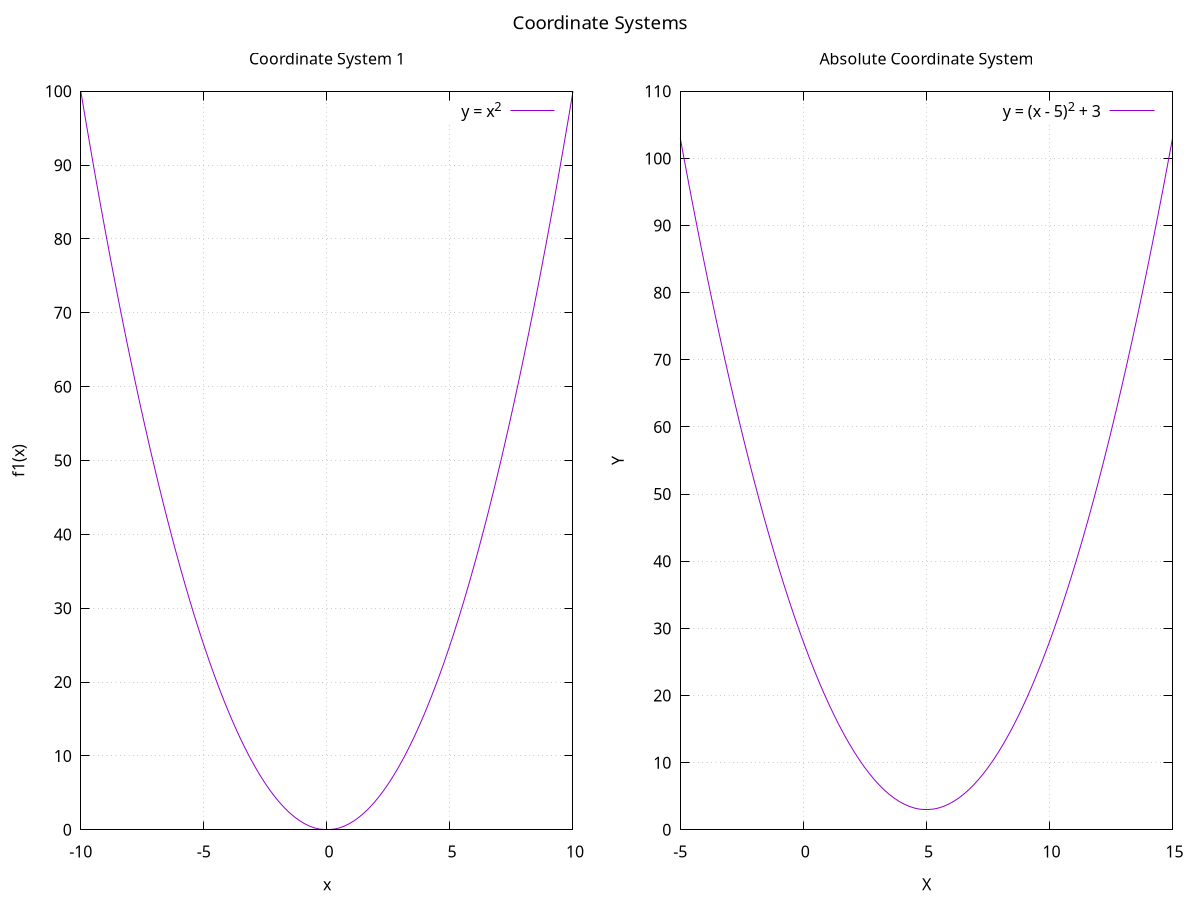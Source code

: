 
# multiplot
x_shift = 5
y_shift = 3

f1(x) = (x)**2

set multiplot layout 1, 2 title "Coordinate Systems" font ",14"

set title "Coordinate System 1"
set xlabel "x"
set ylabel "f1(x)"
set grid
plot [-10:10] f1(x) with lines title "y = x^2"

set title "Absolute Coordinate System"
set xlabel "X"
set ylabel "Y"
set grid
f_absolute(x) = (x - x_shift)**2 + y_shift
plot [-5:15] f_absolute(x) with lines title "y = (x - 5)^2 + 3"

unset multiplot
